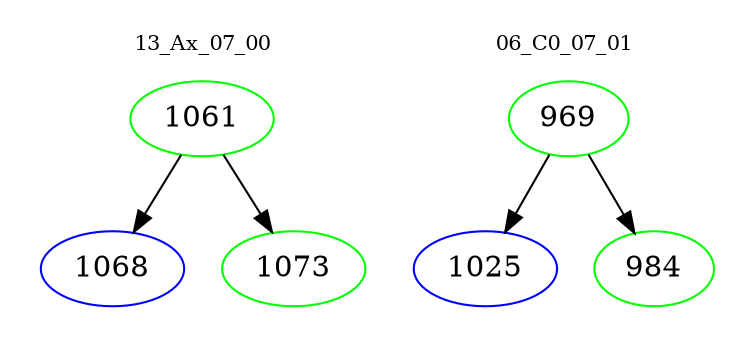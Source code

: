 digraph{
subgraph cluster_0 {
color = white
label = "13_Ax_07_00";
fontsize=10;
T0_1061 [label="1061", color="green"]
T0_1061 -> T0_1068 [color="black"]
T0_1068 [label="1068", color="blue"]
T0_1061 -> T0_1073 [color="black"]
T0_1073 [label="1073", color="green"]
}
subgraph cluster_1 {
color = white
label = "06_C0_07_01";
fontsize=10;
T1_969 [label="969", color="green"]
T1_969 -> T1_1025 [color="black"]
T1_1025 [label="1025", color="blue"]
T1_969 -> T1_984 [color="black"]
T1_984 [label="984", color="green"]
}
}
